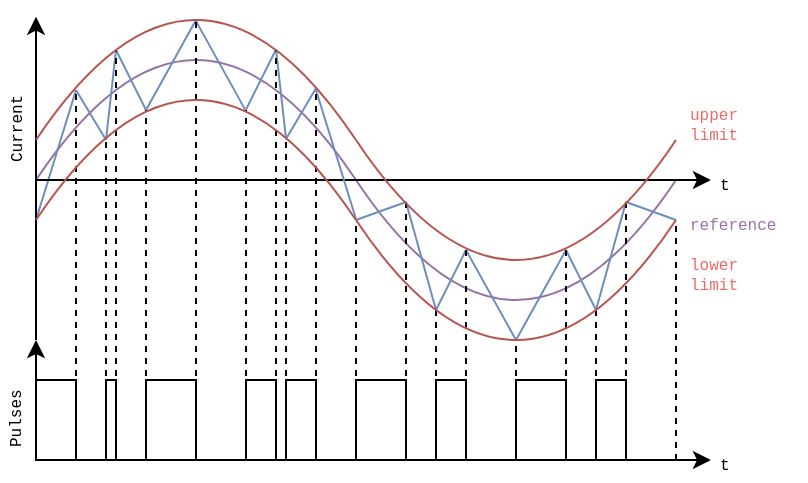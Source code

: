 <mxfile version="10.6.9" type="github"><diagram id="X4cVBYtcfwylWS-5ulkN" name="Page-1"><mxGraphModel dx="664" dy="372" grid="1" gridSize="5" guides="1" tooltips="1" connect="1" arrows="1" fold="1" page="1" pageScale="1" pageWidth="827" pageHeight="1169" math="0" shadow="0"><root><mxCell id="0"/><mxCell id="1" parent="0"/><mxCell id="G0BEOpPvyyiy3KW6vUO0-2" value="" style="endArrow=none;html=1;curved=1;fillColor=#e1d5e7;strokeColor=#9673a6;" parent="1" edge="1"><mxGeometry width="50" height="50" relative="1" as="geometry"><mxPoint x="280" y="320" as="sourcePoint"/><mxPoint x="440" y="320" as="targetPoint"/><Array as="points"><mxPoint x="360" y="200"/></Array></mxGeometry></mxCell><mxCell id="G0BEOpPvyyiy3KW6vUO0-3" value="" style="endArrow=none;html=1;curved=1;fillColor=#e1d5e7;strokeColor=#9673A6;" parent="1" edge="1"><mxGeometry width="50" height="50" relative="1" as="geometry"><mxPoint x="600" y="320" as="sourcePoint"/><mxPoint x="440" y="320" as="targetPoint"/><Array as="points"><mxPoint x="520" y="440"/></Array></mxGeometry></mxCell><mxCell id="G0BEOpPvyyiy3KW6vUO0-8" value="" style="endArrow=none;html=1;fillColor=#dae8fc;strokeColor=#6c8ebf;" parent="1" edge="1"><mxGeometry width="50" height="50" relative="1" as="geometry"><mxPoint x="280" y="340" as="sourcePoint"/><mxPoint x="300" y="275" as="targetPoint"/></mxGeometry></mxCell><mxCell id="G0BEOpPvyyiy3KW6vUO0-9" value="" style="endArrow=none;html=1;fillColor=#dae8fc;strokeColor=#6c8ebf;" parent="1" edge="1"><mxGeometry width="50" height="50" relative="1" as="geometry"><mxPoint x="315" y="300" as="sourcePoint"/><mxPoint x="300" y="275" as="targetPoint"/></mxGeometry></mxCell><mxCell id="G0BEOpPvyyiy3KW6vUO0-10" value="" style="endArrow=none;html=1;fillColor=#dae8fc;strokeColor=#6c8ebf;" parent="1" edge="1"><mxGeometry width="50" height="50" relative="1" as="geometry"><mxPoint x="315" y="300" as="sourcePoint"/><mxPoint x="320" y="255" as="targetPoint"/></mxGeometry></mxCell><mxCell id="G0BEOpPvyyiy3KW6vUO0-11" value="" style="endArrow=none;html=1;fillColor=#dae8fc;strokeColor=#6c8ebf;" parent="1" edge="1"><mxGeometry width="50" height="50" relative="1" as="geometry"><mxPoint x="320" y="255" as="sourcePoint"/><mxPoint x="335" y="285" as="targetPoint"/></mxGeometry></mxCell><mxCell id="BRS9hCSms34_OP68323C-1" value="" style="endArrow=none;html=1;fillColor=#dae8fc;strokeColor=#6c8ebf;" edge="1" parent="1"><mxGeometry width="50" height="50" relative="1" as="geometry"><mxPoint x="335" y="285" as="sourcePoint"/><mxPoint x="360" y="240" as="targetPoint"/></mxGeometry></mxCell><mxCell id="BRS9hCSms34_OP68323C-2" value="" style="endArrow=none;html=1;fillColor=#dae8fc;strokeColor=#6c8ebf;" edge="1" parent="1"><mxGeometry width="50" height="50" relative="1" as="geometry"><mxPoint x="385" y="284.771" as="sourcePoint"/><mxPoint x="400" y="254.771" as="targetPoint"/></mxGeometry></mxCell><mxCell id="BRS9hCSms34_OP68323C-3" value="" style="endArrow=none;html=1;fillColor=#dae8fc;strokeColor=#6c8ebf;" edge="1" parent="1"><mxGeometry width="50" height="50" relative="1" as="geometry"><mxPoint x="385" y="285.559" as="sourcePoint"/><mxPoint x="360" y="240.559" as="targetPoint"/></mxGeometry></mxCell><mxCell id="BRS9hCSms34_OP68323C-4" value="" style="endArrow=classic;html=1;" edge="1" parent="1"><mxGeometry width="50" height="50" relative="1" as="geometry"><mxPoint x="280" y="320" as="sourcePoint"/><mxPoint x="617.476" y="320" as="targetPoint"/></mxGeometry></mxCell><mxCell id="BRS9hCSms34_OP68323C-5" value="" style="endArrow=none;html=1;fillColor=#dae8fc;strokeColor=#6c8ebf;" edge="1" parent="1"><mxGeometry width="50" height="50" relative="1" as="geometry"><mxPoint x="405" y="299.268" as="sourcePoint"/><mxPoint x="400" y="254.597" as="targetPoint"/></mxGeometry></mxCell><mxCell id="BRS9hCSms34_OP68323C-6" value="" style="endArrow=none;html=1;fillColor=#dae8fc;strokeColor=#6c8ebf;" edge="1" parent="1"><mxGeometry width="50" height="50" relative="1" as="geometry"><mxPoint x="405.074" y="299.342" as="sourcePoint"/><mxPoint x="420.074" y="274" as="targetPoint"/></mxGeometry></mxCell><mxCell id="BRS9hCSms34_OP68323C-7" value="" style="endArrow=none;html=1;fillColor=#dae8fc;strokeColor=#6c8ebf;" edge="1" parent="1"><mxGeometry width="50" height="50" relative="1" as="geometry"><mxPoint x="440" y="339.537" as="sourcePoint"/><mxPoint x="420" y="275" as="targetPoint"/></mxGeometry></mxCell><mxCell id="BRS9hCSms34_OP68323C-8" value="" style="endArrow=classic;html=1;" edge="1" parent="1"><mxGeometry width="50" height="50" relative="1" as="geometry"><mxPoint x="280" y="460" as="sourcePoint"/><mxPoint x="617.476" y="460" as="targetPoint"/></mxGeometry></mxCell><mxCell id="BRS9hCSms34_OP68323C-9" value="" style="endArrow=none;dashed=1;html=1;" edge="1" parent="1"><mxGeometry width="50" height="50" relative="1" as="geometry"><mxPoint x="315" y="460" as="sourcePoint"/><mxPoint x="315" y="300" as="targetPoint"/></mxGeometry></mxCell><mxCell id="BRS9hCSms34_OP68323C-10" value="" style="endArrow=none;dashed=1;html=1;" edge="1" parent="1"><mxGeometry width="50" height="50" relative="1" as="geometry"><mxPoint x="300" y="460" as="sourcePoint"/><mxPoint x="300" y="275" as="targetPoint"/></mxGeometry></mxCell><mxCell id="BRS9hCSms34_OP68323C-11" value="" style="endArrow=none;dashed=1;html=1;" edge="1" parent="1"><mxGeometry width="50" height="50" relative="1" as="geometry"><mxPoint x="320" y="460" as="sourcePoint"/><mxPoint x="320" y="255" as="targetPoint"/></mxGeometry></mxCell><mxCell id="BRS9hCSms34_OP68323C-12" value="" style="endArrow=none;dashed=1;html=1;" edge="1" parent="1"><mxGeometry width="50" height="50" relative="1" as="geometry"><mxPoint x="335" y="460" as="sourcePoint"/><mxPoint x="335.0" y="285" as="targetPoint"/></mxGeometry></mxCell><mxCell id="BRS9hCSms34_OP68323C-13" value="" style="endArrow=none;dashed=1;html=1;" edge="1" parent="1"><mxGeometry width="50" height="50" relative="1" as="geometry"><mxPoint x="360.0" y="460.0" as="sourcePoint"/><mxPoint x="360" y="240" as="targetPoint"/></mxGeometry></mxCell><mxCell id="BRS9hCSms34_OP68323C-14" value="" style="endArrow=none;dashed=1;html=1;" edge="1" parent="1"><mxGeometry width="50" height="50" relative="1" as="geometry"><mxPoint x="385.0" y="460.0" as="sourcePoint"/><mxPoint x="385.0" y="285" as="targetPoint"/></mxGeometry></mxCell><mxCell id="BRS9hCSms34_OP68323C-15" value="" style="endArrow=none;dashed=1;html=1;" edge="1" parent="1"><mxGeometry width="50" height="50" relative="1" as="geometry"><mxPoint x="400.0" y="460.0" as="sourcePoint"/><mxPoint x="400.0" y="255" as="targetPoint"/></mxGeometry></mxCell><mxCell id="BRS9hCSms34_OP68323C-16" value="" style="endArrow=none;dashed=1;html=1;" edge="1" parent="1"><mxGeometry width="50" height="50" relative="1" as="geometry"><mxPoint x="405.0" y="460.0" as="sourcePoint"/><mxPoint x="405.0" y="300" as="targetPoint"/></mxGeometry></mxCell><mxCell id="BRS9hCSms34_OP68323C-17" value="" style="endArrow=none;dashed=1;html=1;" edge="1" parent="1"><mxGeometry width="50" height="50" relative="1" as="geometry"><mxPoint x="420.0" y="460.0" as="sourcePoint"/><mxPoint x="420.0" y="275" as="targetPoint"/></mxGeometry></mxCell><mxCell id="BRS9hCSms34_OP68323C-20" value="" style="endArrow=none;html=1;fillColor=#dae8fc;strokeColor=#6c8ebf;" edge="1" parent="1"><mxGeometry width="50" height="50" relative="1" as="geometry"><mxPoint x="495" y="355" as="sourcePoint"/><mxPoint x="520" y="400" as="targetPoint"/></mxGeometry></mxCell><mxCell id="BRS9hCSms34_OP68323C-21" value="" style="endArrow=none;html=1;fillColor=#dae8fc;strokeColor=#6c8ebf;" edge="1" parent="1"><mxGeometry width="50" height="50" relative="1" as="geometry"><mxPoint x="545" y="355" as="sourcePoint"/><mxPoint x="520" y="400" as="targetPoint"/></mxGeometry></mxCell><mxCell id="BRS9hCSms34_OP68323C-22" value="" style="endArrow=none;html=1;fillColor=#dae8fc;strokeColor=#6c8ebf;" edge="1" parent="1"><mxGeometry width="50" height="50" relative="1" as="geometry"><mxPoint x="440" y="340" as="sourcePoint"/><mxPoint x="465" y="331" as="targetPoint"/></mxGeometry></mxCell><mxCell id="BRS9hCSms34_OP68323C-23" value="" style="endArrow=none;html=1;fillColor=#dae8fc;strokeColor=#6c8ebf;" edge="1" parent="1"><mxGeometry width="50" height="50" relative="1" as="geometry"><mxPoint x="480" y="385" as="sourcePoint"/><mxPoint x="465" y="331" as="targetPoint"/></mxGeometry></mxCell><mxCell id="BRS9hCSms34_OP68323C-24" value="" style="endArrow=none;html=1;fillColor=#dae8fc;strokeColor=#6c8ebf;" edge="1" parent="1"><mxGeometry width="50" height="50" relative="1" as="geometry"><mxPoint x="480" y="385" as="sourcePoint"/><mxPoint x="495" y="355" as="targetPoint"/></mxGeometry></mxCell><mxCell id="BRS9hCSms34_OP68323C-25" value="" style="endArrow=none;html=1;fillColor=#dae8fc;strokeColor=#6c8ebf;" edge="1" parent="1"><mxGeometry width="50" height="50" relative="1" as="geometry"><mxPoint x="560" y="385" as="sourcePoint"/><mxPoint x="545" y="355" as="targetPoint"/></mxGeometry></mxCell><mxCell id="BRS9hCSms34_OP68323C-26" value="" style="endArrow=none;html=1;fillColor=#dae8fc;strokeColor=#6c8ebf;" edge="1" parent="1"><mxGeometry width="50" height="50" relative="1" as="geometry"><mxPoint x="560" y="385" as="sourcePoint"/><mxPoint x="575" y="331" as="targetPoint"/></mxGeometry></mxCell><mxCell id="BRS9hCSms34_OP68323C-27" value="" style="endArrow=none;html=1;fillColor=#dae8fc;strokeColor=#6c8ebf;" edge="1" parent="1"><mxGeometry width="50" height="50" relative="1" as="geometry"><mxPoint x="575" y="331" as="sourcePoint"/><mxPoint x="600" y="340" as="targetPoint"/></mxGeometry></mxCell><mxCell id="BRS9hCSms34_OP68323C-29" value="" style="endArrow=none;dashed=1;html=1;" edge="1" parent="1"><mxGeometry width="50" height="50" relative="1" as="geometry"><mxPoint x="440" y="460" as="sourcePoint"/><mxPoint x="440.0" y="340" as="targetPoint"/></mxGeometry></mxCell><mxCell id="BRS9hCSms34_OP68323C-30" value="" style="endArrow=none;dashed=1;html=1;" edge="1" parent="1"><mxGeometry width="50" height="50" relative="1" as="geometry"><mxPoint x="465" y="460" as="sourcePoint"/><mxPoint x="465" y="330" as="targetPoint"/></mxGeometry></mxCell><mxCell id="BRS9hCSms34_OP68323C-31" value="" style="endArrow=none;dashed=1;html=1;" edge="1" parent="1"><mxGeometry width="50" height="50" relative="1" as="geometry"><mxPoint x="480" y="460" as="sourcePoint"/><mxPoint x="480.0" y="385" as="targetPoint"/></mxGeometry></mxCell><mxCell id="BRS9hCSms34_OP68323C-32" value="" style="endArrow=none;dashed=1;html=1;" edge="1" parent="1"><mxGeometry width="50" height="50" relative="1" as="geometry"><mxPoint x="520" y="460" as="sourcePoint"/><mxPoint x="520.0" y="400" as="targetPoint"/></mxGeometry></mxCell><mxCell id="BRS9hCSms34_OP68323C-33" value="" style="endArrow=none;dashed=1;html=1;" edge="1" parent="1"><mxGeometry width="50" height="50" relative="1" as="geometry"><mxPoint x="560" y="460" as="sourcePoint"/><mxPoint x="560.0" y="385" as="targetPoint"/></mxGeometry></mxCell><mxCell id="BRS9hCSms34_OP68323C-34" value="" style="endArrow=none;dashed=1;html=1;" edge="1" parent="1"><mxGeometry width="50" height="50" relative="1" as="geometry"><mxPoint x="495" y="460" as="sourcePoint"/><mxPoint x="495" y="355" as="targetPoint"/></mxGeometry></mxCell><mxCell id="BRS9hCSms34_OP68323C-35" value="" style="endArrow=none;dashed=1;html=1;" edge="1" parent="1"><mxGeometry width="50" height="50" relative="1" as="geometry"><mxPoint x="545" y="460" as="sourcePoint"/><mxPoint x="545" y="355" as="targetPoint"/></mxGeometry></mxCell><mxCell id="BRS9hCSms34_OP68323C-36" value="" style="endArrow=none;dashed=1;html=1;" edge="1" parent="1"><mxGeometry width="50" height="50" relative="1" as="geometry"><mxPoint x="575" y="460" as="sourcePoint"/><mxPoint x="575" y="330" as="targetPoint"/></mxGeometry></mxCell><mxCell id="BRS9hCSms34_OP68323C-37" value="" style="endArrow=none;dashed=1;html=1;" edge="1" parent="1"><mxGeometry width="50" height="50" relative="1" as="geometry"><mxPoint x="600" y="460" as="sourcePoint"/><mxPoint x="600.0" y="340" as="targetPoint"/></mxGeometry></mxCell><mxCell id="BRS9hCSms34_OP68323C-38" value="" style="endArrow=classic;html=1;" edge="1" parent="1"><mxGeometry width="50" height="50" relative="1" as="geometry"><mxPoint x="280" y="460" as="sourcePoint"/><mxPoint x="280" y="400" as="targetPoint"/></mxGeometry></mxCell><mxCell id="BRS9hCSms34_OP68323C-39" value="" style="endArrow=classic;html=1;" edge="1" parent="1"><mxGeometry width="50" height="50" relative="1" as="geometry"><mxPoint x="280" y="400" as="sourcePoint"/><mxPoint x="280" y="238.333" as="targetPoint"/></mxGeometry></mxCell><mxCell id="G0BEOpPvyyiy3KW6vUO0-4" value="" style="endArrow=none;html=1;curved=1;fillColor=#f8cecc;strokeColor=#b85450;" parent="1" edge="1"><mxGeometry width="50" height="50" relative="1" as="geometry"><mxPoint x="280" y="340" as="sourcePoint"/><mxPoint x="440" y="340" as="targetPoint"/><Array as="points"><mxPoint x="360" y="220"/></Array></mxGeometry></mxCell><mxCell id="G0BEOpPvyyiy3KW6vUO0-6" value="" style="endArrow=none;html=1;curved=1;fillColor=#f8cecc;strokeColor=#b85450;" parent="1" edge="1"><mxGeometry width="50" height="50" relative="1" as="geometry"><mxPoint x="280" y="300" as="sourcePoint"/><mxPoint x="440" y="300" as="targetPoint"/><Array as="points"><mxPoint x="360" y="180"/></Array></mxGeometry></mxCell><mxCell id="G0BEOpPvyyiy3KW6vUO0-7" value="" style="endArrow=none;html=1;curved=1;fillColor=#f8cecc;strokeColor=#b85450;" parent="1" edge="1"><mxGeometry width="50" height="50" relative="1" as="geometry"><mxPoint x="600" y="300" as="sourcePoint"/><mxPoint x="440" y="300" as="targetPoint"/><Array as="points"><mxPoint x="520" y="420"/></Array></mxGeometry></mxCell><mxCell id="G0BEOpPvyyiy3KW6vUO0-5" value="" style="endArrow=none;html=1;curved=1;fillColor=#f8cecc;strokeColor=#b85450;" parent="1" edge="1"><mxGeometry width="50" height="50" relative="1" as="geometry"><mxPoint x="600" y="340" as="sourcePoint"/><mxPoint x="440" y="340" as="targetPoint"/><Array as="points"><mxPoint x="520" y="460"/></Array></mxGeometry></mxCell><mxCell id="BRS9hCSms34_OP68323C-41" value="" style="rounded=0;whiteSpace=wrap;html=1;fillColor=none;" vertex="1" parent="1"><mxGeometry x="280" y="420" width="20" height="40" as="geometry"/></mxCell><mxCell id="BRS9hCSms34_OP68323C-42" value="" style="rounded=0;whiteSpace=wrap;html=1;fillColor=none;" vertex="1" parent="1"><mxGeometry x="315" y="420" width="5" height="40" as="geometry"/></mxCell><mxCell id="BRS9hCSms34_OP68323C-43" value="" style="rounded=0;whiteSpace=wrap;html=1;fillColor=none;" vertex="1" parent="1"><mxGeometry x="335" y="420" width="25" height="40" as="geometry"/></mxCell><mxCell id="BRS9hCSms34_OP68323C-44" value="" style="rounded=0;whiteSpace=wrap;html=1;fillColor=none;" vertex="1" parent="1"><mxGeometry x="385" y="420" width="15" height="40" as="geometry"/></mxCell><mxCell id="BRS9hCSms34_OP68323C-45" value="" style="rounded=0;whiteSpace=wrap;html=1;fillColor=none;" vertex="1" parent="1"><mxGeometry x="405" y="420" width="15" height="40" as="geometry"/></mxCell><mxCell id="BRS9hCSms34_OP68323C-46" value="" style="rounded=0;whiteSpace=wrap;html=1;fillColor=none;" vertex="1" parent="1"><mxGeometry x="440" y="420" width="25" height="40" as="geometry"/></mxCell><mxCell id="BRS9hCSms34_OP68323C-47" value="" style="rounded=0;whiteSpace=wrap;html=1;fillColor=none;" vertex="1" parent="1"><mxGeometry x="480" y="420" width="15" height="40" as="geometry"/></mxCell><mxCell id="BRS9hCSms34_OP68323C-48" value="" style="rounded=0;whiteSpace=wrap;html=1;fillColor=none;" vertex="1" parent="1"><mxGeometry x="520" y="420" width="25" height="40" as="geometry"/></mxCell><mxCell id="BRS9hCSms34_OP68323C-49" value="" style="rounded=0;whiteSpace=wrap;html=1;fillColor=none;" vertex="1" parent="1"><mxGeometry x="560" y="420" width="15" height="40" as="geometry"/></mxCell><mxCell id="BRS9hCSms34_OP68323C-50" value="&lt;div style=&quot;font-size: 8px;&quot; align=&quot;center&quot;&gt;&lt;font style=&quot;font-size: 8px;&quot; face=&quot;Courier New&quot; color=&quot;#EA6B66&quot;&gt;upper&lt;/font&gt;&lt;/div&gt;&lt;div style=&quot;font-size: 8px;&quot; align=&quot;center&quot;&gt;&lt;font style=&quot;font-size: 8px;&quot; face=&quot;Courier New&quot; color=&quot;#EA6B66&quot;&gt;limit&lt;/font&gt;&lt;br style=&quot;font-size: 8px;&quot;&gt;&lt;/div&gt;" style="text;html=1;resizable=0;points=[];autosize=1;align=left;verticalAlign=top;spacingTop=-4;fontSize=8;" vertex="1" parent="1"><mxGeometry x="605" y="280" width="50" height="35" as="geometry"/></mxCell><mxCell id="BRS9hCSms34_OP68323C-51" value="&lt;font style=&quot;font-size: 8px;&quot; color=&quot;#EA6B66&quot;&gt;&lt;font style=&quot;font-size: 8px;&quot; face=&quot;Courier New&quot;&gt;lower&lt;/font&gt;&lt;/font&gt;&lt;div style=&quot;font-size: 8px;&quot; align=&quot;center&quot;&gt;&lt;font style=&quot;font-size: 8px;&quot; face=&quot;Courier New&quot; color=&quot;#EA6B66&quot;&gt;limit&lt;/font&gt;&lt;br style=&quot;font-size: 8px;&quot;&gt;&lt;/div&gt;" style="text;html=1;resizable=0;points=[];autosize=1;align=left;verticalAlign=top;spacingTop=-4;fontSize=8;" vertex="1" parent="1"><mxGeometry x="605" y="355" width="50" height="35" as="geometry"/></mxCell><mxCell id="BRS9hCSms34_OP68323C-52" value="&lt;font face=&quot;Courier New&quot; color=&quot;#9673A6&quot;&gt;reference&lt;/font&gt;" style="text;html=1;resizable=0;points=[];autosize=1;align=left;verticalAlign=top;spacingTop=-4;fontSize=8;" vertex="1" parent="1"><mxGeometry x="605" y="335" width="60" height="15" as="geometry"/></mxCell><mxCell id="BRS9hCSms34_OP68323C-53" value="&lt;font face=&quot;Courier New&quot;&gt;t&lt;/font&gt;" style="text;html=1;resizable=0;points=[];autosize=1;align=left;verticalAlign=top;spacingTop=-4;fontSize=8;" vertex="1" parent="1"><mxGeometry x="620" y="315" width="20" height="15" as="geometry"/></mxCell><mxCell id="BRS9hCSms34_OP68323C-54" value="&lt;font face=&quot;Courier New&quot;&gt;t&lt;/font&gt;" style="text;html=1;resizable=0;points=[];autosize=1;align=left;verticalAlign=top;spacingTop=-4;fontSize=8;" vertex="1" parent="1"><mxGeometry x="620" y="455" width="20" height="15" as="geometry"/></mxCell><mxCell id="BRS9hCSms34_OP68323C-55" value="&lt;font face=&quot;Courier New&quot;&gt;Pulses&lt;/font&gt;" style="text;html=1;resizable=0;points=[];autosize=1;align=left;verticalAlign=top;spacingTop=-4;fontSize=8;rotation=-90;" vertex="1" parent="1"><mxGeometry x="247.5" y="425" width="45" height="15" as="geometry"/></mxCell><mxCell id="BRS9hCSms34_OP68323C-56" value="&lt;font face=&quot;Courier New&quot;&gt;Current&lt;/font&gt;" style="text;html=1;resizable=0;points=[];autosize=1;align=left;verticalAlign=top;spacingTop=-4;fontSize=8;rotation=-90;" vertex="1" parent="1"><mxGeometry x="245" y="280" width="50" height="15" as="geometry"/></mxCell></root></mxGraphModel></diagram></mxfile>